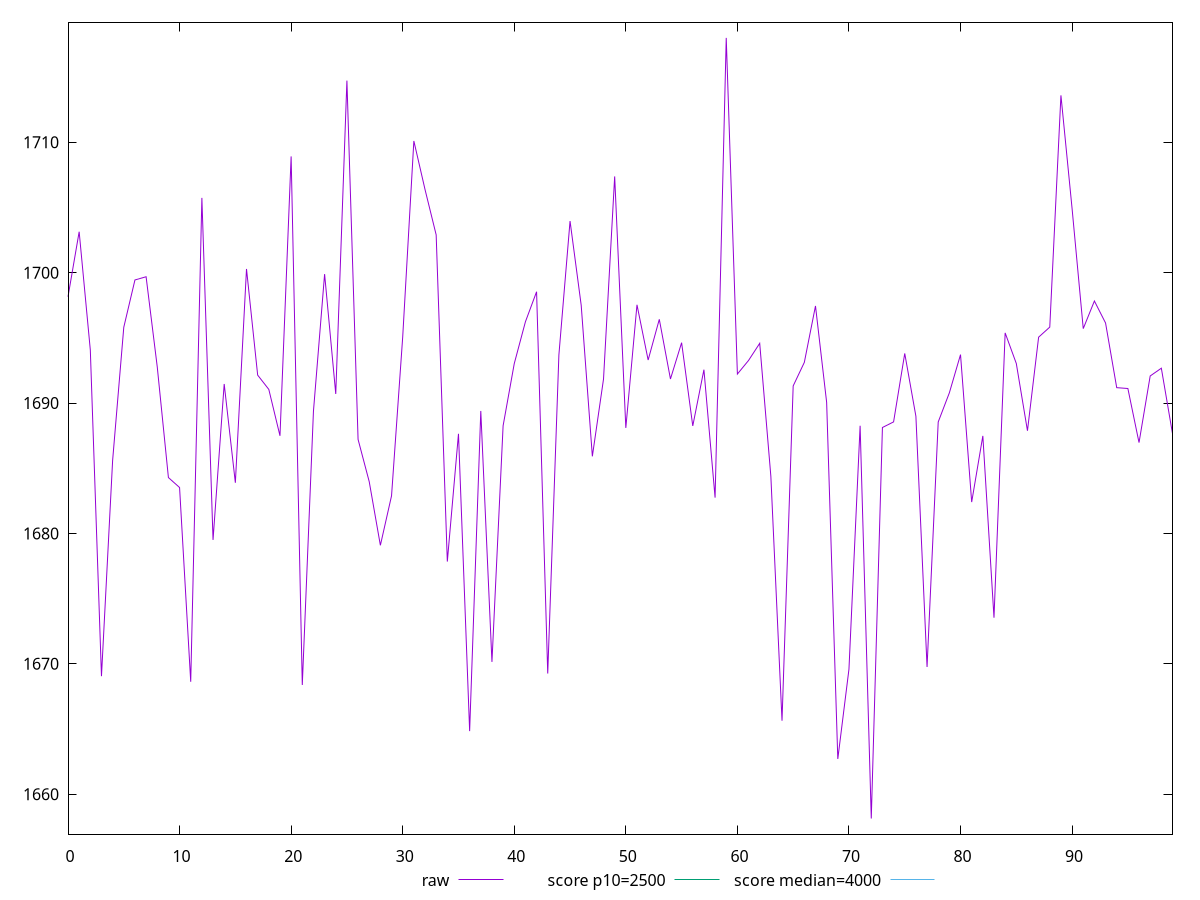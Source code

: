 reset

$raw <<EOF
0 1698.156
1 1703.1408000000001
2 1694.0688
3 1669.0551
4 1685.6009999999999
5 1695.8178
6 1699.443
7 1699.6889999999999
8 1692.777
9 1684.2882
10 1683.5234999999998
11 1668.6270000000002
12 1705.7391
13 1679.505
14 1691.4663
15 1683.8880000000001
16 1700.2863000000002
17 1692.1458
18 1691.0484000000001
19 1687.4904000000001
20 1708.92
21 1668.3822
22 1689.3681000000001
23 1699.893
24 1690.701
25 1714.7325
26 1687.2156
27 1683.972
28 1679.0913
29 1682.889
30 1695.0624
31 1710.1023
32 1706.3826000000001
33 1702.902
34 1677.8469
35 1687.6443
36 1664.844
37 1689.3951000000002
38 1670.1492
39 1688.2617
40 1693.0296
41 1696.2348000000002
42 1698.5403000000001
43 1669.2587999999998
44 1693.692
45 1703.9604
46 1697.5008
47 1685.9154
48 1691.8419000000001
49 1707.3809999999999
50 1688.0970000000002
51 1697.5383
52 1693.302
53 1696.4241
54 1691.8476
55 1694.6325000000002
56 1688.247
57 1692.5607
58 1682.7479999999998
59 1718.0064000000002
60 1692.228
61 1693.2702
62 1694.5832999999998
63 1684.38
64 1665.6399000000001
65 1691.3154
66 1693.122
67 1697.4483
68 1690.0518
69 1662.7086000000002
70 1669.5915
71 1688.2622999999999
72 1658.139
73 1688.1270000000002
74 1688.5575
75 1693.8063
76 1688.9897999999998
77 1669.761
78 1688.5512
79 1690.788
80 1693.7166
81 1682.4069000000002
82 1687.4835
83 1673.541
84 1695.3834
85 1693.035
86 1687.878
87 1695.0543
88 1695.828
89 1713.6015
90 1704.9114
91 1695.7113000000002
92 1697.8287
93 1696.1412
94 1691.1827999999998
95 1691.118
96 1686.9696000000001
97 1692.078
98 1692.6756
99 1687.659
EOF

set key outside below
set xrange [0:99]
set yrange [1656.941652:1719.2037480000001]
set trange [1656.941652:1719.2037480000001]
set terminal svg size 640, 500 enhanced background rgb 'white'
set output "reports/report_00030_2021-02-24T20-42-31.540Z/largest-contentful-paint/samples/agenda/raw/values.svg"

plot $raw title "raw" with line, \
     2500 title "score p10=2500", \
     4000 title "score median=4000"

reset
